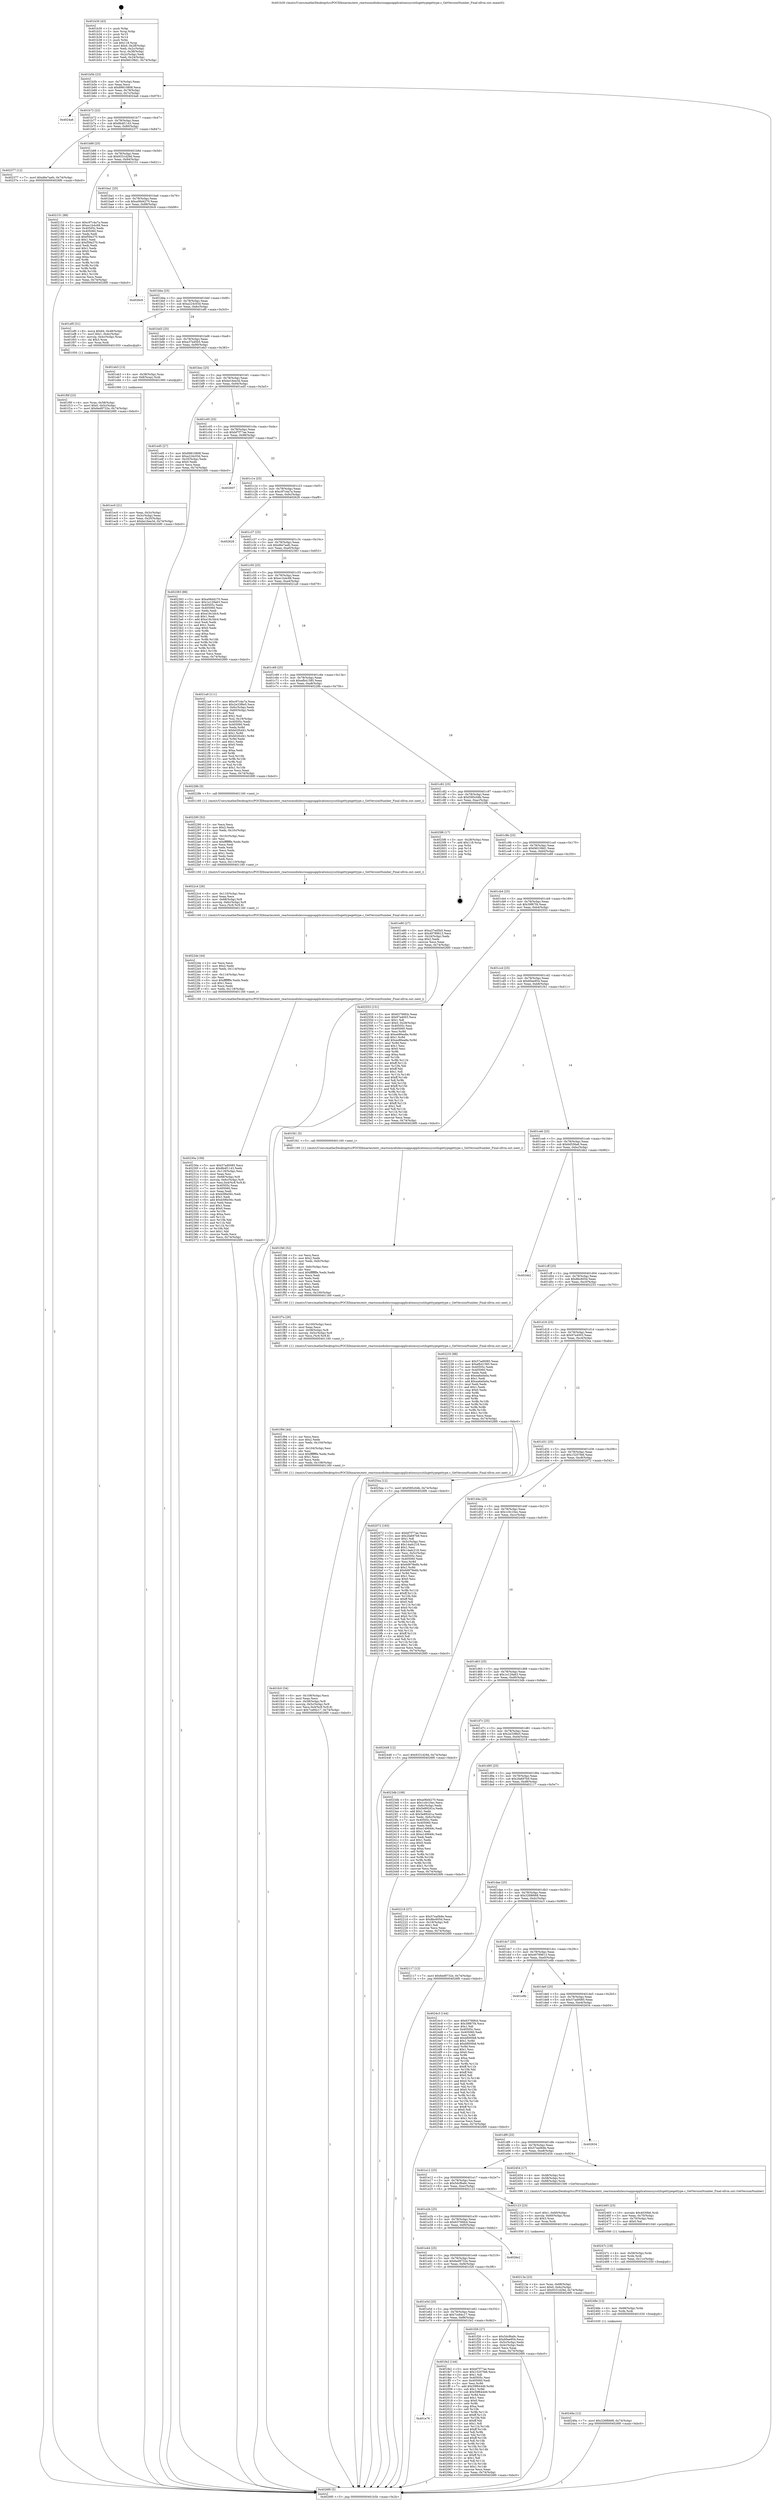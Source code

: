 digraph "0x401b30" {
  label = "0x401b30 (/mnt/c/Users/mathe/Desktop/tcc/POCII/binaries/extr_reactosmodulesrosappsapplicationssysutilsgettypegettype.c_GetVersionNumber_Final-ollvm.out::main(0))"
  labelloc = "t"
  node[shape=record]

  Entry [label="",width=0.3,height=0.3,shape=circle,fillcolor=black,style=filled]
  "0x401b5b" [label="{
     0x401b5b [23]\l
     | [instrs]\l
     &nbsp;&nbsp;0x401b5b \<+3\>: mov -0x74(%rbp),%eax\l
     &nbsp;&nbsp;0x401b5e \<+2\>: mov %eax,%ecx\l
     &nbsp;&nbsp;0x401b60 \<+6\>: sub $0x89810808,%ecx\l
     &nbsp;&nbsp;0x401b66 \<+3\>: mov %eax,-0x78(%rbp)\l
     &nbsp;&nbsp;0x401b69 \<+3\>: mov %ecx,-0x7c(%rbp)\l
     &nbsp;&nbsp;0x401b6c \<+6\>: je 00000000004024a6 \<main+0x976\>\l
  }"]
  "0x4024a6" [label="{
     0x4024a6\l
  }", style=dashed]
  "0x401b72" [label="{
     0x401b72 [22]\l
     | [instrs]\l
     &nbsp;&nbsp;0x401b72 \<+5\>: jmp 0000000000401b77 \<main+0x47\>\l
     &nbsp;&nbsp;0x401b77 \<+3\>: mov -0x78(%rbp),%eax\l
     &nbsp;&nbsp;0x401b7a \<+5\>: sub $0x8b4f1143,%eax\l
     &nbsp;&nbsp;0x401b7f \<+3\>: mov %eax,-0x80(%rbp)\l
     &nbsp;&nbsp;0x401b82 \<+6\>: je 0000000000402377 \<main+0x847\>\l
  }"]
  Exit [label="",width=0.3,height=0.3,shape=circle,fillcolor=black,style=filled,peripheries=2]
  "0x402377" [label="{
     0x402377 [12]\l
     | [instrs]\l
     &nbsp;&nbsp;0x402377 \<+7\>: movl $0xd6e7aefc,-0x74(%rbp)\l
     &nbsp;&nbsp;0x40237e \<+5\>: jmp 00000000004026f0 \<main+0xbc0\>\l
  }"]
  "0x401b88" [label="{
     0x401b88 [25]\l
     | [instrs]\l
     &nbsp;&nbsp;0x401b88 \<+5\>: jmp 0000000000401b8d \<main+0x5d\>\l
     &nbsp;&nbsp;0x401b8d \<+3\>: mov -0x78(%rbp),%eax\l
     &nbsp;&nbsp;0x401b90 \<+5\>: sub $0x9331d29d,%eax\l
     &nbsp;&nbsp;0x401b95 \<+6\>: mov %eax,-0x84(%rbp)\l
     &nbsp;&nbsp;0x401b9b \<+6\>: je 0000000000402151 \<main+0x621\>\l
  }"]
  "0x40249a" [label="{
     0x40249a [12]\l
     | [instrs]\l
     &nbsp;&nbsp;0x40249a \<+7\>: movl $0x326f6668,-0x74(%rbp)\l
     &nbsp;&nbsp;0x4024a1 \<+5\>: jmp 00000000004026f0 \<main+0xbc0\>\l
  }"]
  "0x402151" [label="{
     0x402151 [88]\l
     | [instrs]\l
     &nbsp;&nbsp;0x402151 \<+5\>: mov $0xc97c4a7a,%eax\l
     &nbsp;&nbsp;0x402156 \<+5\>: mov $0xec1b4c68,%ecx\l
     &nbsp;&nbsp;0x40215b \<+7\>: mov 0x40505c,%edx\l
     &nbsp;&nbsp;0x402162 \<+7\>: mov 0x405060,%esi\l
     &nbsp;&nbsp;0x402169 \<+2\>: mov %edx,%edi\l
     &nbsp;&nbsp;0x40216b \<+6\>: sub $0xf59a370,%edi\l
     &nbsp;&nbsp;0x402171 \<+3\>: sub $0x1,%edi\l
     &nbsp;&nbsp;0x402174 \<+6\>: add $0xf59a370,%edi\l
     &nbsp;&nbsp;0x40217a \<+3\>: imul %edi,%edx\l
     &nbsp;&nbsp;0x40217d \<+3\>: and $0x1,%edx\l
     &nbsp;&nbsp;0x402180 \<+3\>: cmp $0x0,%edx\l
     &nbsp;&nbsp;0x402183 \<+4\>: sete %r8b\l
     &nbsp;&nbsp;0x402187 \<+3\>: cmp $0xa,%esi\l
     &nbsp;&nbsp;0x40218a \<+4\>: setl %r9b\l
     &nbsp;&nbsp;0x40218e \<+3\>: mov %r8b,%r10b\l
     &nbsp;&nbsp;0x402191 \<+3\>: and %r9b,%r10b\l
     &nbsp;&nbsp;0x402194 \<+3\>: xor %r9b,%r8b\l
     &nbsp;&nbsp;0x402197 \<+3\>: or %r8b,%r10b\l
     &nbsp;&nbsp;0x40219a \<+4\>: test $0x1,%r10b\l
     &nbsp;&nbsp;0x40219e \<+3\>: cmovne %ecx,%eax\l
     &nbsp;&nbsp;0x4021a1 \<+3\>: mov %eax,-0x74(%rbp)\l
     &nbsp;&nbsp;0x4021a4 \<+5\>: jmp 00000000004026f0 \<main+0xbc0\>\l
  }"]
  "0x401ba1" [label="{
     0x401ba1 [25]\l
     | [instrs]\l
     &nbsp;&nbsp;0x401ba1 \<+5\>: jmp 0000000000401ba6 \<main+0x76\>\l
     &nbsp;&nbsp;0x401ba6 \<+3\>: mov -0x78(%rbp),%eax\l
     &nbsp;&nbsp;0x401ba9 \<+5\>: sub $0xa06d4270,%eax\l
     &nbsp;&nbsp;0x401bae \<+6\>: mov %eax,-0x88(%rbp)\l
     &nbsp;&nbsp;0x401bb4 \<+6\>: je 00000000004026c9 \<main+0xb99\>\l
  }"]
  "0x40248e" [label="{
     0x40248e [12]\l
     | [instrs]\l
     &nbsp;&nbsp;0x40248e \<+4\>: mov -0x68(%rbp),%rdx\l
     &nbsp;&nbsp;0x402492 \<+3\>: mov %rdx,%rdi\l
     &nbsp;&nbsp;0x402495 \<+5\>: call 0000000000401030 \<free@plt\>\l
     | [calls]\l
     &nbsp;&nbsp;0x401030 \{1\} (unknown)\l
  }"]
  "0x4026c9" [label="{
     0x4026c9\l
  }", style=dashed]
  "0x401bba" [label="{
     0x401bba [25]\l
     | [instrs]\l
     &nbsp;&nbsp;0x401bba \<+5\>: jmp 0000000000401bbf \<main+0x8f\>\l
     &nbsp;&nbsp;0x401bbf \<+3\>: mov -0x78(%rbp),%eax\l
     &nbsp;&nbsp;0x401bc2 \<+5\>: sub $0xa224c03d,%eax\l
     &nbsp;&nbsp;0x401bc7 \<+6\>: mov %eax,-0x8c(%rbp)\l
     &nbsp;&nbsp;0x401bcd \<+6\>: je 0000000000401ef0 \<main+0x3c0\>\l
  }"]
  "0x40247c" [label="{
     0x40247c [18]\l
     | [instrs]\l
     &nbsp;&nbsp;0x40247c \<+4\>: mov -0x58(%rbp),%rdx\l
     &nbsp;&nbsp;0x402480 \<+3\>: mov %rdx,%rdi\l
     &nbsp;&nbsp;0x402483 \<+6\>: mov %eax,-0x11c(%rbp)\l
     &nbsp;&nbsp;0x402489 \<+5\>: call 0000000000401030 \<free@plt\>\l
     | [calls]\l
     &nbsp;&nbsp;0x401030 \{1\} (unknown)\l
  }"]
  "0x401ef0" [label="{
     0x401ef0 [31]\l
     | [instrs]\l
     &nbsp;&nbsp;0x401ef0 \<+8\>: movq $0x64,-0x48(%rbp)\l
     &nbsp;&nbsp;0x401ef8 \<+7\>: movl $0x1,-0x4c(%rbp)\l
     &nbsp;&nbsp;0x401eff \<+4\>: movslq -0x4c(%rbp),%rax\l
     &nbsp;&nbsp;0x401f03 \<+4\>: shl $0x3,%rax\l
     &nbsp;&nbsp;0x401f07 \<+3\>: mov %rax,%rdi\l
     &nbsp;&nbsp;0x401f0a \<+5\>: call 0000000000401050 \<malloc@plt\>\l
     | [calls]\l
     &nbsp;&nbsp;0x401050 \{1\} (unknown)\l
  }"]
  "0x401bd3" [label="{
     0x401bd3 [25]\l
     | [instrs]\l
     &nbsp;&nbsp;0x401bd3 \<+5\>: jmp 0000000000401bd8 \<main+0xa8\>\l
     &nbsp;&nbsp;0x401bd8 \<+3\>: mov -0x78(%rbp),%eax\l
     &nbsp;&nbsp;0x401bdb \<+5\>: sub $0xa37ed5b5,%eax\l
     &nbsp;&nbsp;0x401be0 \<+6\>: mov %eax,-0x90(%rbp)\l
     &nbsp;&nbsp;0x401be6 \<+6\>: je 0000000000401eb3 \<main+0x383\>\l
  }"]
  "0x402465" [label="{
     0x402465 [23]\l
     | [instrs]\l
     &nbsp;&nbsp;0x402465 \<+10\>: movabs $0x4030b6,%rdi\l
     &nbsp;&nbsp;0x40246f \<+3\>: mov %eax,-0x70(%rbp)\l
     &nbsp;&nbsp;0x402472 \<+3\>: mov -0x70(%rbp),%esi\l
     &nbsp;&nbsp;0x402475 \<+2\>: mov $0x0,%al\l
     &nbsp;&nbsp;0x402477 \<+5\>: call 0000000000401040 \<printf@plt\>\l
     | [calls]\l
     &nbsp;&nbsp;0x401040 \{1\} (unknown)\l
  }"]
  "0x401eb3" [label="{
     0x401eb3 [13]\l
     | [instrs]\l
     &nbsp;&nbsp;0x401eb3 \<+4\>: mov -0x38(%rbp),%rax\l
     &nbsp;&nbsp;0x401eb7 \<+4\>: mov 0x8(%rax),%rdi\l
     &nbsp;&nbsp;0x401ebb \<+5\>: call 0000000000401060 \<atoi@plt\>\l
     | [calls]\l
     &nbsp;&nbsp;0x401060 \{1\} (unknown)\l
  }"]
  "0x401bec" [label="{
     0x401bec [25]\l
     | [instrs]\l
     &nbsp;&nbsp;0x401bec \<+5\>: jmp 0000000000401bf1 \<main+0xc1\>\l
     &nbsp;&nbsp;0x401bf1 \<+3\>: mov -0x78(%rbp),%eax\l
     &nbsp;&nbsp;0x401bf4 \<+5\>: sub $0xbe16ee3d,%eax\l
     &nbsp;&nbsp;0x401bf9 \<+6\>: mov %eax,-0x94(%rbp)\l
     &nbsp;&nbsp;0x401bff \<+6\>: je 0000000000401ed5 \<main+0x3a5\>\l
  }"]
  "0x40230a" [label="{
     0x40230a [109]\l
     | [instrs]\l
     &nbsp;&nbsp;0x40230a \<+5\>: mov $0x57ad0085,%ecx\l
     &nbsp;&nbsp;0x40230f \<+5\>: mov $0x8b4f1143,%edx\l
     &nbsp;&nbsp;0x402314 \<+6\>: mov -0x118(%rbp),%esi\l
     &nbsp;&nbsp;0x40231a \<+3\>: imul %eax,%esi\l
     &nbsp;&nbsp;0x40231d \<+4\>: mov -0x68(%rbp),%r8\l
     &nbsp;&nbsp;0x402321 \<+4\>: movslq -0x6c(%rbp),%r9\l
     &nbsp;&nbsp;0x402325 \<+5\>: mov %esi,0x4(%r8,%r9,8)\l
     &nbsp;&nbsp;0x40232a \<+7\>: mov 0x40505c,%eax\l
     &nbsp;&nbsp;0x402331 \<+7\>: mov 0x405060,%esi\l
     &nbsp;&nbsp;0x402338 \<+2\>: mov %eax,%edi\l
     &nbsp;&nbsp;0x40233a \<+6\>: sub $0xb5f6e56c,%edi\l
     &nbsp;&nbsp;0x402340 \<+3\>: sub $0x1,%edi\l
     &nbsp;&nbsp;0x402343 \<+6\>: add $0xb5f6e56c,%edi\l
     &nbsp;&nbsp;0x402349 \<+3\>: imul %edi,%eax\l
     &nbsp;&nbsp;0x40234c \<+3\>: and $0x1,%eax\l
     &nbsp;&nbsp;0x40234f \<+3\>: cmp $0x0,%eax\l
     &nbsp;&nbsp;0x402352 \<+4\>: sete %r10b\l
     &nbsp;&nbsp;0x402356 \<+3\>: cmp $0xa,%esi\l
     &nbsp;&nbsp;0x402359 \<+4\>: setl %r11b\l
     &nbsp;&nbsp;0x40235d \<+3\>: mov %r10b,%bl\l
     &nbsp;&nbsp;0x402360 \<+3\>: and %r11b,%bl\l
     &nbsp;&nbsp;0x402363 \<+3\>: xor %r11b,%r10b\l
     &nbsp;&nbsp;0x402366 \<+3\>: or %r10b,%bl\l
     &nbsp;&nbsp;0x402369 \<+3\>: test $0x1,%bl\l
     &nbsp;&nbsp;0x40236c \<+3\>: cmovne %edx,%ecx\l
     &nbsp;&nbsp;0x40236f \<+3\>: mov %ecx,-0x74(%rbp)\l
     &nbsp;&nbsp;0x402372 \<+5\>: jmp 00000000004026f0 \<main+0xbc0\>\l
  }"]
  "0x401ed5" [label="{
     0x401ed5 [27]\l
     | [instrs]\l
     &nbsp;&nbsp;0x401ed5 \<+5\>: mov $0x89810808,%eax\l
     &nbsp;&nbsp;0x401eda \<+5\>: mov $0xa224c03d,%ecx\l
     &nbsp;&nbsp;0x401edf \<+3\>: mov -0x20(%rbp),%edx\l
     &nbsp;&nbsp;0x401ee2 \<+3\>: cmp $0x0,%edx\l
     &nbsp;&nbsp;0x401ee5 \<+3\>: cmove %ecx,%eax\l
     &nbsp;&nbsp;0x401ee8 \<+3\>: mov %eax,-0x74(%rbp)\l
     &nbsp;&nbsp;0x401eeb \<+5\>: jmp 00000000004026f0 \<main+0xbc0\>\l
  }"]
  "0x401c05" [label="{
     0x401c05 [25]\l
     | [instrs]\l
     &nbsp;&nbsp;0x401c05 \<+5\>: jmp 0000000000401c0a \<main+0xda\>\l
     &nbsp;&nbsp;0x401c0a \<+3\>: mov -0x78(%rbp),%eax\l
     &nbsp;&nbsp;0x401c0d \<+5\>: sub $0xbf7f77ae,%eax\l
     &nbsp;&nbsp;0x401c12 \<+6\>: mov %eax,-0x98(%rbp)\l
     &nbsp;&nbsp;0x401c18 \<+6\>: je 0000000000402607 \<main+0xad7\>\l
  }"]
  "0x4022de" [label="{
     0x4022de [44]\l
     | [instrs]\l
     &nbsp;&nbsp;0x4022de \<+2\>: xor %ecx,%ecx\l
     &nbsp;&nbsp;0x4022e0 \<+5\>: mov $0x2,%edx\l
     &nbsp;&nbsp;0x4022e5 \<+6\>: mov %edx,-0x114(%rbp)\l
     &nbsp;&nbsp;0x4022eb \<+1\>: cltd\l
     &nbsp;&nbsp;0x4022ec \<+6\>: mov -0x114(%rbp),%esi\l
     &nbsp;&nbsp;0x4022f2 \<+2\>: idiv %esi\l
     &nbsp;&nbsp;0x4022f4 \<+6\>: imul $0xfffffffe,%edx,%edx\l
     &nbsp;&nbsp;0x4022fa \<+3\>: sub $0x1,%ecx\l
     &nbsp;&nbsp;0x4022fd \<+2\>: sub %ecx,%edx\l
     &nbsp;&nbsp;0x4022ff \<+6\>: mov %edx,-0x118(%rbp)\l
     &nbsp;&nbsp;0x402305 \<+5\>: call 0000000000401160 \<next_i\>\l
     | [calls]\l
     &nbsp;&nbsp;0x401160 \{1\} (/mnt/c/Users/mathe/Desktop/tcc/POCII/binaries/extr_reactosmodulesrosappsapplicationssysutilsgettypegettype.c_GetVersionNumber_Final-ollvm.out::next_i)\l
  }"]
  "0x402607" [label="{
     0x402607\l
  }", style=dashed]
  "0x401c1e" [label="{
     0x401c1e [25]\l
     | [instrs]\l
     &nbsp;&nbsp;0x401c1e \<+5\>: jmp 0000000000401c23 \<main+0xf3\>\l
     &nbsp;&nbsp;0x401c23 \<+3\>: mov -0x78(%rbp),%eax\l
     &nbsp;&nbsp;0x401c26 \<+5\>: sub $0xc97c4a7a,%eax\l
     &nbsp;&nbsp;0x401c2b \<+6\>: mov %eax,-0x9c(%rbp)\l
     &nbsp;&nbsp;0x401c31 \<+6\>: je 0000000000402628 \<main+0xaf8\>\l
  }"]
  "0x4022c4" [label="{
     0x4022c4 [26]\l
     | [instrs]\l
     &nbsp;&nbsp;0x4022c4 \<+6\>: mov -0x110(%rbp),%ecx\l
     &nbsp;&nbsp;0x4022ca \<+3\>: imul %eax,%ecx\l
     &nbsp;&nbsp;0x4022cd \<+4\>: mov -0x68(%rbp),%r8\l
     &nbsp;&nbsp;0x4022d1 \<+4\>: movslq -0x6c(%rbp),%r9\l
     &nbsp;&nbsp;0x4022d5 \<+4\>: mov %ecx,(%r8,%r9,8)\l
     &nbsp;&nbsp;0x4022d9 \<+5\>: call 0000000000401160 \<next_i\>\l
     | [calls]\l
     &nbsp;&nbsp;0x401160 \{1\} (/mnt/c/Users/mathe/Desktop/tcc/POCII/binaries/extr_reactosmodulesrosappsapplicationssysutilsgettypegettype.c_GetVersionNumber_Final-ollvm.out::next_i)\l
  }"]
  "0x402628" [label="{
     0x402628\l
  }", style=dashed]
  "0x401c37" [label="{
     0x401c37 [25]\l
     | [instrs]\l
     &nbsp;&nbsp;0x401c37 \<+5\>: jmp 0000000000401c3c \<main+0x10c\>\l
     &nbsp;&nbsp;0x401c3c \<+3\>: mov -0x78(%rbp),%eax\l
     &nbsp;&nbsp;0x401c3f \<+5\>: sub $0xd6e7aefc,%eax\l
     &nbsp;&nbsp;0x401c44 \<+6\>: mov %eax,-0xa0(%rbp)\l
     &nbsp;&nbsp;0x401c4a \<+6\>: je 0000000000402383 \<main+0x853\>\l
  }"]
  "0x402290" [label="{
     0x402290 [52]\l
     | [instrs]\l
     &nbsp;&nbsp;0x402290 \<+2\>: xor %ecx,%ecx\l
     &nbsp;&nbsp;0x402292 \<+5\>: mov $0x2,%edx\l
     &nbsp;&nbsp;0x402297 \<+6\>: mov %edx,-0x10c(%rbp)\l
     &nbsp;&nbsp;0x40229d \<+1\>: cltd\l
     &nbsp;&nbsp;0x40229e \<+6\>: mov -0x10c(%rbp),%esi\l
     &nbsp;&nbsp;0x4022a4 \<+2\>: idiv %esi\l
     &nbsp;&nbsp;0x4022a6 \<+6\>: imul $0xfffffffe,%edx,%edx\l
     &nbsp;&nbsp;0x4022ac \<+2\>: mov %ecx,%edi\l
     &nbsp;&nbsp;0x4022ae \<+2\>: sub %edx,%edi\l
     &nbsp;&nbsp;0x4022b0 \<+2\>: mov %ecx,%edx\l
     &nbsp;&nbsp;0x4022b2 \<+3\>: sub $0x1,%edx\l
     &nbsp;&nbsp;0x4022b5 \<+2\>: add %edx,%edi\l
     &nbsp;&nbsp;0x4022b7 \<+2\>: sub %edi,%ecx\l
     &nbsp;&nbsp;0x4022b9 \<+6\>: mov %ecx,-0x110(%rbp)\l
     &nbsp;&nbsp;0x4022bf \<+5\>: call 0000000000401160 \<next_i\>\l
     | [calls]\l
     &nbsp;&nbsp;0x401160 \{1\} (/mnt/c/Users/mathe/Desktop/tcc/POCII/binaries/extr_reactosmodulesrosappsapplicationssysutilsgettypegettype.c_GetVersionNumber_Final-ollvm.out::next_i)\l
  }"]
  "0x402383" [label="{
     0x402383 [88]\l
     | [instrs]\l
     &nbsp;&nbsp;0x402383 \<+5\>: mov $0xa06d4270,%eax\l
     &nbsp;&nbsp;0x402388 \<+5\>: mov $0x1e129a63,%ecx\l
     &nbsp;&nbsp;0x40238d \<+7\>: mov 0x40505c,%edx\l
     &nbsp;&nbsp;0x402394 \<+7\>: mov 0x405060,%esi\l
     &nbsp;&nbsp;0x40239b \<+2\>: mov %edx,%edi\l
     &nbsp;&nbsp;0x40239d \<+6\>: sub $0xe18c3dc4,%edi\l
     &nbsp;&nbsp;0x4023a3 \<+3\>: sub $0x1,%edi\l
     &nbsp;&nbsp;0x4023a6 \<+6\>: add $0xe18c3dc4,%edi\l
     &nbsp;&nbsp;0x4023ac \<+3\>: imul %edi,%edx\l
     &nbsp;&nbsp;0x4023af \<+3\>: and $0x1,%edx\l
     &nbsp;&nbsp;0x4023b2 \<+3\>: cmp $0x0,%edx\l
     &nbsp;&nbsp;0x4023b5 \<+4\>: sete %r8b\l
     &nbsp;&nbsp;0x4023b9 \<+3\>: cmp $0xa,%esi\l
     &nbsp;&nbsp;0x4023bc \<+4\>: setl %r9b\l
     &nbsp;&nbsp;0x4023c0 \<+3\>: mov %r8b,%r10b\l
     &nbsp;&nbsp;0x4023c3 \<+3\>: and %r9b,%r10b\l
     &nbsp;&nbsp;0x4023c6 \<+3\>: xor %r9b,%r8b\l
     &nbsp;&nbsp;0x4023c9 \<+3\>: or %r8b,%r10b\l
     &nbsp;&nbsp;0x4023cc \<+4\>: test $0x1,%r10b\l
     &nbsp;&nbsp;0x4023d0 \<+3\>: cmovne %ecx,%eax\l
     &nbsp;&nbsp;0x4023d3 \<+3\>: mov %eax,-0x74(%rbp)\l
     &nbsp;&nbsp;0x4023d6 \<+5\>: jmp 00000000004026f0 \<main+0xbc0\>\l
  }"]
  "0x401c50" [label="{
     0x401c50 [25]\l
     | [instrs]\l
     &nbsp;&nbsp;0x401c50 \<+5\>: jmp 0000000000401c55 \<main+0x125\>\l
     &nbsp;&nbsp;0x401c55 \<+3\>: mov -0x78(%rbp),%eax\l
     &nbsp;&nbsp;0x401c58 \<+5\>: sub $0xec1b4c68,%eax\l
     &nbsp;&nbsp;0x401c5d \<+6\>: mov %eax,-0xa4(%rbp)\l
     &nbsp;&nbsp;0x401c63 \<+6\>: je 00000000004021a9 \<main+0x679\>\l
  }"]
  "0x40213a" [label="{
     0x40213a [23]\l
     | [instrs]\l
     &nbsp;&nbsp;0x40213a \<+4\>: mov %rax,-0x68(%rbp)\l
     &nbsp;&nbsp;0x40213e \<+7\>: movl $0x0,-0x6c(%rbp)\l
     &nbsp;&nbsp;0x402145 \<+7\>: movl $0x9331d29d,-0x74(%rbp)\l
     &nbsp;&nbsp;0x40214c \<+5\>: jmp 00000000004026f0 \<main+0xbc0\>\l
  }"]
  "0x4021a9" [label="{
     0x4021a9 [111]\l
     | [instrs]\l
     &nbsp;&nbsp;0x4021a9 \<+5\>: mov $0xc97c4a7a,%eax\l
     &nbsp;&nbsp;0x4021ae \<+5\>: mov $0x2e33f6e5,%ecx\l
     &nbsp;&nbsp;0x4021b3 \<+3\>: mov -0x6c(%rbp),%edx\l
     &nbsp;&nbsp;0x4021b6 \<+3\>: cmp -0x60(%rbp),%edx\l
     &nbsp;&nbsp;0x4021b9 \<+4\>: setl %sil\l
     &nbsp;&nbsp;0x4021bd \<+4\>: and $0x1,%sil\l
     &nbsp;&nbsp;0x4021c1 \<+4\>: mov %sil,-0x19(%rbp)\l
     &nbsp;&nbsp;0x4021c5 \<+7\>: mov 0x40505c,%edx\l
     &nbsp;&nbsp;0x4021cc \<+7\>: mov 0x405060,%edi\l
     &nbsp;&nbsp;0x4021d3 \<+3\>: mov %edx,%r8d\l
     &nbsp;&nbsp;0x4021d6 \<+7\>: sub $0xb02fcd41,%r8d\l
     &nbsp;&nbsp;0x4021dd \<+4\>: sub $0x1,%r8d\l
     &nbsp;&nbsp;0x4021e1 \<+7\>: add $0xb02fcd41,%r8d\l
     &nbsp;&nbsp;0x4021e8 \<+4\>: imul %r8d,%edx\l
     &nbsp;&nbsp;0x4021ec \<+3\>: and $0x1,%edx\l
     &nbsp;&nbsp;0x4021ef \<+3\>: cmp $0x0,%edx\l
     &nbsp;&nbsp;0x4021f2 \<+4\>: sete %sil\l
     &nbsp;&nbsp;0x4021f6 \<+3\>: cmp $0xa,%edi\l
     &nbsp;&nbsp;0x4021f9 \<+4\>: setl %r9b\l
     &nbsp;&nbsp;0x4021fd \<+3\>: mov %sil,%r10b\l
     &nbsp;&nbsp;0x402200 \<+3\>: and %r9b,%r10b\l
     &nbsp;&nbsp;0x402203 \<+3\>: xor %r9b,%sil\l
     &nbsp;&nbsp;0x402206 \<+3\>: or %sil,%r10b\l
     &nbsp;&nbsp;0x402209 \<+4\>: test $0x1,%r10b\l
     &nbsp;&nbsp;0x40220d \<+3\>: cmovne %ecx,%eax\l
     &nbsp;&nbsp;0x402210 \<+3\>: mov %eax,-0x74(%rbp)\l
     &nbsp;&nbsp;0x402213 \<+5\>: jmp 00000000004026f0 \<main+0xbc0\>\l
  }"]
  "0x401c69" [label="{
     0x401c69 [25]\l
     | [instrs]\l
     &nbsp;&nbsp;0x401c69 \<+5\>: jmp 0000000000401c6e \<main+0x13e\>\l
     &nbsp;&nbsp;0x401c6e \<+3\>: mov -0x78(%rbp),%eax\l
     &nbsp;&nbsp;0x401c71 \<+5\>: sub $0xefb41585,%eax\l
     &nbsp;&nbsp;0x401c76 \<+6\>: mov %eax,-0xa8(%rbp)\l
     &nbsp;&nbsp;0x401c7c \<+6\>: je 000000000040228b \<main+0x75b\>\l
  }"]
  "0x401e76" [label="{
     0x401e76\l
  }", style=dashed]
  "0x40228b" [label="{
     0x40228b [5]\l
     | [instrs]\l
     &nbsp;&nbsp;0x40228b \<+5\>: call 0000000000401160 \<next_i\>\l
     | [calls]\l
     &nbsp;&nbsp;0x401160 \{1\} (/mnt/c/Users/mathe/Desktop/tcc/POCII/binaries/extr_reactosmodulesrosappsapplicationssysutilsgettypegettype.c_GetVersionNumber_Final-ollvm.out::next_i)\l
  }"]
  "0x401c82" [label="{
     0x401c82 [25]\l
     | [instrs]\l
     &nbsp;&nbsp;0x401c82 \<+5\>: jmp 0000000000401c87 \<main+0x157\>\l
     &nbsp;&nbsp;0x401c87 \<+3\>: mov -0x78(%rbp),%eax\l
     &nbsp;&nbsp;0x401c8a \<+5\>: sub $0xf385c0db,%eax\l
     &nbsp;&nbsp;0x401c8f \<+6\>: mov %eax,-0xac(%rbp)\l
     &nbsp;&nbsp;0x401c95 \<+6\>: je 00000000004025f6 \<main+0xac6\>\l
  }"]
  "0x401fe2" [label="{
     0x401fe2 [144]\l
     | [instrs]\l
     &nbsp;&nbsp;0x401fe2 \<+5\>: mov $0xbf7f77ae,%eax\l
     &nbsp;&nbsp;0x401fe7 \<+5\>: mov $0x15207fe6,%ecx\l
     &nbsp;&nbsp;0x401fec \<+2\>: mov $0x1,%dl\l
     &nbsp;&nbsp;0x401fee \<+7\>: mov 0x40505c,%esi\l
     &nbsp;&nbsp;0x401ff5 \<+7\>: mov 0x405060,%edi\l
     &nbsp;&nbsp;0x401ffc \<+3\>: mov %esi,%r8d\l
     &nbsp;&nbsp;0x401fff \<+7\>: add $0x59f64449,%r8d\l
     &nbsp;&nbsp;0x402006 \<+4\>: sub $0x1,%r8d\l
     &nbsp;&nbsp;0x40200a \<+7\>: sub $0x59f64449,%r8d\l
     &nbsp;&nbsp;0x402011 \<+4\>: imul %r8d,%esi\l
     &nbsp;&nbsp;0x402015 \<+3\>: and $0x1,%esi\l
     &nbsp;&nbsp;0x402018 \<+3\>: cmp $0x0,%esi\l
     &nbsp;&nbsp;0x40201b \<+4\>: sete %r9b\l
     &nbsp;&nbsp;0x40201f \<+3\>: cmp $0xa,%edi\l
     &nbsp;&nbsp;0x402022 \<+4\>: setl %r10b\l
     &nbsp;&nbsp;0x402026 \<+3\>: mov %r9b,%r11b\l
     &nbsp;&nbsp;0x402029 \<+4\>: xor $0xff,%r11b\l
     &nbsp;&nbsp;0x40202d \<+3\>: mov %r10b,%bl\l
     &nbsp;&nbsp;0x402030 \<+3\>: xor $0xff,%bl\l
     &nbsp;&nbsp;0x402033 \<+3\>: xor $0x1,%dl\l
     &nbsp;&nbsp;0x402036 \<+3\>: mov %r11b,%r14b\l
     &nbsp;&nbsp;0x402039 \<+4\>: and $0xff,%r14b\l
     &nbsp;&nbsp;0x40203d \<+3\>: and %dl,%r9b\l
     &nbsp;&nbsp;0x402040 \<+3\>: mov %bl,%r15b\l
     &nbsp;&nbsp;0x402043 \<+4\>: and $0xff,%r15b\l
     &nbsp;&nbsp;0x402047 \<+3\>: and %dl,%r10b\l
     &nbsp;&nbsp;0x40204a \<+3\>: or %r9b,%r14b\l
     &nbsp;&nbsp;0x40204d \<+3\>: or %r10b,%r15b\l
     &nbsp;&nbsp;0x402050 \<+3\>: xor %r15b,%r14b\l
     &nbsp;&nbsp;0x402053 \<+3\>: or %bl,%r11b\l
     &nbsp;&nbsp;0x402056 \<+4\>: xor $0xff,%r11b\l
     &nbsp;&nbsp;0x40205a \<+3\>: or $0x1,%dl\l
     &nbsp;&nbsp;0x40205d \<+3\>: and %dl,%r11b\l
     &nbsp;&nbsp;0x402060 \<+3\>: or %r11b,%r14b\l
     &nbsp;&nbsp;0x402063 \<+4\>: test $0x1,%r14b\l
     &nbsp;&nbsp;0x402067 \<+3\>: cmovne %ecx,%eax\l
     &nbsp;&nbsp;0x40206a \<+3\>: mov %eax,-0x74(%rbp)\l
     &nbsp;&nbsp;0x40206d \<+5\>: jmp 00000000004026f0 \<main+0xbc0\>\l
  }"]
  "0x4025f6" [label="{
     0x4025f6 [17]\l
     | [instrs]\l
     &nbsp;&nbsp;0x4025f6 \<+3\>: mov -0x28(%rbp),%eax\l
     &nbsp;&nbsp;0x4025f9 \<+7\>: add $0x118,%rsp\l
     &nbsp;&nbsp;0x402600 \<+1\>: pop %rbx\l
     &nbsp;&nbsp;0x402601 \<+2\>: pop %r14\l
     &nbsp;&nbsp;0x402603 \<+2\>: pop %r15\l
     &nbsp;&nbsp;0x402605 \<+1\>: pop %rbp\l
     &nbsp;&nbsp;0x402606 \<+1\>: ret\l
  }"]
  "0x401c9b" [label="{
     0x401c9b [25]\l
     | [instrs]\l
     &nbsp;&nbsp;0x401c9b \<+5\>: jmp 0000000000401ca0 \<main+0x170\>\l
     &nbsp;&nbsp;0x401ca0 \<+3\>: mov -0x78(%rbp),%eax\l
     &nbsp;&nbsp;0x401ca3 \<+5\>: sub $0xf46108d1,%eax\l
     &nbsp;&nbsp;0x401ca8 \<+6\>: mov %eax,-0xb0(%rbp)\l
     &nbsp;&nbsp;0x401cae \<+6\>: je 0000000000401e80 \<main+0x350\>\l
  }"]
  "0x401fc0" [label="{
     0x401fc0 [34]\l
     | [instrs]\l
     &nbsp;&nbsp;0x401fc0 \<+6\>: mov -0x108(%rbp),%ecx\l
     &nbsp;&nbsp;0x401fc6 \<+3\>: imul %eax,%ecx\l
     &nbsp;&nbsp;0x401fc9 \<+4\>: mov -0x58(%rbp),%r8\l
     &nbsp;&nbsp;0x401fcd \<+4\>: movslq -0x5c(%rbp),%r9\l
     &nbsp;&nbsp;0x401fd1 \<+5\>: mov %ecx,0x4(%r8,%r9,8)\l
     &nbsp;&nbsp;0x401fd6 \<+7\>: movl $0x7ce84c17,-0x74(%rbp)\l
     &nbsp;&nbsp;0x401fdd \<+5\>: jmp 00000000004026f0 \<main+0xbc0\>\l
  }"]
  "0x401e80" [label="{
     0x401e80 [27]\l
     | [instrs]\l
     &nbsp;&nbsp;0x401e80 \<+5\>: mov $0xa37ed5b5,%eax\l
     &nbsp;&nbsp;0x401e85 \<+5\>: mov $0x49789613,%ecx\l
     &nbsp;&nbsp;0x401e8a \<+3\>: mov -0x24(%rbp),%edx\l
     &nbsp;&nbsp;0x401e8d \<+3\>: cmp $0x2,%edx\l
     &nbsp;&nbsp;0x401e90 \<+3\>: cmovne %ecx,%eax\l
     &nbsp;&nbsp;0x401e93 \<+3\>: mov %eax,-0x74(%rbp)\l
     &nbsp;&nbsp;0x401e96 \<+5\>: jmp 00000000004026f0 \<main+0xbc0\>\l
  }"]
  "0x401cb4" [label="{
     0x401cb4 [25]\l
     | [instrs]\l
     &nbsp;&nbsp;0x401cb4 \<+5\>: jmp 0000000000401cb9 \<main+0x189\>\l
     &nbsp;&nbsp;0x401cb9 \<+3\>: mov -0x78(%rbp),%eax\l
     &nbsp;&nbsp;0x401cbc \<+5\>: sub $0x39f67f4,%eax\l
     &nbsp;&nbsp;0x401cc1 \<+6\>: mov %eax,-0xb4(%rbp)\l
     &nbsp;&nbsp;0x401cc7 \<+6\>: je 0000000000402553 \<main+0xa23\>\l
  }"]
  "0x4026f0" [label="{
     0x4026f0 [5]\l
     | [instrs]\l
     &nbsp;&nbsp;0x4026f0 \<+5\>: jmp 0000000000401b5b \<main+0x2b\>\l
  }"]
  "0x401b30" [label="{
     0x401b30 [43]\l
     | [instrs]\l
     &nbsp;&nbsp;0x401b30 \<+1\>: push %rbp\l
     &nbsp;&nbsp;0x401b31 \<+3\>: mov %rsp,%rbp\l
     &nbsp;&nbsp;0x401b34 \<+2\>: push %r15\l
     &nbsp;&nbsp;0x401b36 \<+2\>: push %r14\l
     &nbsp;&nbsp;0x401b38 \<+1\>: push %rbx\l
     &nbsp;&nbsp;0x401b39 \<+7\>: sub $0x118,%rsp\l
     &nbsp;&nbsp;0x401b40 \<+7\>: movl $0x0,-0x28(%rbp)\l
     &nbsp;&nbsp;0x401b47 \<+3\>: mov %edi,-0x2c(%rbp)\l
     &nbsp;&nbsp;0x401b4a \<+4\>: mov %rsi,-0x38(%rbp)\l
     &nbsp;&nbsp;0x401b4e \<+3\>: mov -0x2c(%rbp),%edi\l
     &nbsp;&nbsp;0x401b51 \<+3\>: mov %edi,-0x24(%rbp)\l
     &nbsp;&nbsp;0x401b54 \<+7\>: movl $0xf46108d1,-0x74(%rbp)\l
  }"]
  "0x401ec0" [label="{
     0x401ec0 [21]\l
     | [instrs]\l
     &nbsp;&nbsp;0x401ec0 \<+3\>: mov %eax,-0x3c(%rbp)\l
     &nbsp;&nbsp;0x401ec3 \<+3\>: mov -0x3c(%rbp),%eax\l
     &nbsp;&nbsp;0x401ec6 \<+3\>: mov %eax,-0x20(%rbp)\l
     &nbsp;&nbsp;0x401ec9 \<+7\>: movl $0xbe16ee3d,-0x74(%rbp)\l
     &nbsp;&nbsp;0x401ed0 \<+5\>: jmp 00000000004026f0 \<main+0xbc0\>\l
  }"]
  "0x401f0f" [label="{
     0x401f0f [23]\l
     | [instrs]\l
     &nbsp;&nbsp;0x401f0f \<+4\>: mov %rax,-0x58(%rbp)\l
     &nbsp;&nbsp;0x401f13 \<+7\>: movl $0x0,-0x5c(%rbp)\l
     &nbsp;&nbsp;0x401f1a \<+7\>: movl $0x6ed9732e,-0x74(%rbp)\l
     &nbsp;&nbsp;0x401f21 \<+5\>: jmp 00000000004026f0 \<main+0xbc0\>\l
  }"]
  "0x401f94" [label="{
     0x401f94 [44]\l
     | [instrs]\l
     &nbsp;&nbsp;0x401f94 \<+2\>: xor %ecx,%ecx\l
     &nbsp;&nbsp;0x401f96 \<+5\>: mov $0x2,%edx\l
     &nbsp;&nbsp;0x401f9b \<+6\>: mov %edx,-0x104(%rbp)\l
     &nbsp;&nbsp;0x401fa1 \<+1\>: cltd\l
     &nbsp;&nbsp;0x401fa2 \<+6\>: mov -0x104(%rbp),%esi\l
     &nbsp;&nbsp;0x401fa8 \<+2\>: idiv %esi\l
     &nbsp;&nbsp;0x401faa \<+6\>: imul $0xfffffffe,%edx,%edx\l
     &nbsp;&nbsp;0x401fb0 \<+3\>: sub $0x1,%ecx\l
     &nbsp;&nbsp;0x401fb3 \<+2\>: sub %ecx,%edx\l
     &nbsp;&nbsp;0x401fb5 \<+6\>: mov %edx,-0x108(%rbp)\l
     &nbsp;&nbsp;0x401fbb \<+5\>: call 0000000000401160 \<next_i\>\l
     | [calls]\l
     &nbsp;&nbsp;0x401160 \{1\} (/mnt/c/Users/mathe/Desktop/tcc/POCII/binaries/extr_reactosmodulesrosappsapplicationssysutilsgettypegettype.c_GetVersionNumber_Final-ollvm.out::next_i)\l
  }"]
  "0x402553" [label="{
     0x402553 [151]\l
     | [instrs]\l
     &nbsp;&nbsp;0x402553 \<+5\>: mov $0x63766fcb,%eax\l
     &nbsp;&nbsp;0x402558 \<+5\>: mov $0x97a4003,%ecx\l
     &nbsp;&nbsp;0x40255d \<+2\>: mov $0x1,%dl\l
     &nbsp;&nbsp;0x40255f \<+7\>: movl $0x0,-0x28(%rbp)\l
     &nbsp;&nbsp;0x402566 \<+7\>: mov 0x40505c,%esi\l
     &nbsp;&nbsp;0x40256d \<+7\>: mov 0x405060,%edi\l
     &nbsp;&nbsp;0x402574 \<+3\>: mov %esi,%r8d\l
     &nbsp;&nbsp;0x402577 \<+7\>: sub $0xee86ea8a,%r8d\l
     &nbsp;&nbsp;0x40257e \<+4\>: sub $0x1,%r8d\l
     &nbsp;&nbsp;0x402582 \<+7\>: add $0xee86ea8a,%r8d\l
     &nbsp;&nbsp;0x402589 \<+4\>: imul %r8d,%esi\l
     &nbsp;&nbsp;0x40258d \<+3\>: and $0x1,%esi\l
     &nbsp;&nbsp;0x402590 \<+3\>: cmp $0x0,%esi\l
     &nbsp;&nbsp;0x402593 \<+4\>: sete %r9b\l
     &nbsp;&nbsp;0x402597 \<+3\>: cmp $0xa,%edi\l
     &nbsp;&nbsp;0x40259a \<+4\>: setl %r10b\l
     &nbsp;&nbsp;0x40259e \<+3\>: mov %r9b,%r11b\l
     &nbsp;&nbsp;0x4025a1 \<+4\>: xor $0xff,%r11b\l
     &nbsp;&nbsp;0x4025a5 \<+3\>: mov %r10b,%bl\l
     &nbsp;&nbsp;0x4025a8 \<+3\>: xor $0xff,%bl\l
     &nbsp;&nbsp;0x4025ab \<+3\>: xor $0x1,%dl\l
     &nbsp;&nbsp;0x4025ae \<+3\>: mov %r11b,%r14b\l
     &nbsp;&nbsp;0x4025b1 \<+4\>: and $0xff,%r14b\l
     &nbsp;&nbsp;0x4025b5 \<+3\>: and %dl,%r9b\l
     &nbsp;&nbsp;0x4025b8 \<+3\>: mov %bl,%r15b\l
     &nbsp;&nbsp;0x4025bb \<+4\>: and $0xff,%r15b\l
     &nbsp;&nbsp;0x4025bf \<+3\>: and %dl,%r10b\l
     &nbsp;&nbsp;0x4025c2 \<+3\>: or %r9b,%r14b\l
     &nbsp;&nbsp;0x4025c5 \<+3\>: or %r10b,%r15b\l
     &nbsp;&nbsp;0x4025c8 \<+3\>: xor %r15b,%r14b\l
     &nbsp;&nbsp;0x4025cb \<+3\>: or %bl,%r11b\l
     &nbsp;&nbsp;0x4025ce \<+4\>: xor $0xff,%r11b\l
     &nbsp;&nbsp;0x4025d2 \<+3\>: or $0x1,%dl\l
     &nbsp;&nbsp;0x4025d5 \<+3\>: and %dl,%r11b\l
     &nbsp;&nbsp;0x4025d8 \<+3\>: or %r11b,%r14b\l
     &nbsp;&nbsp;0x4025db \<+4\>: test $0x1,%r14b\l
     &nbsp;&nbsp;0x4025df \<+3\>: cmovne %ecx,%eax\l
     &nbsp;&nbsp;0x4025e2 \<+3\>: mov %eax,-0x74(%rbp)\l
     &nbsp;&nbsp;0x4025e5 \<+5\>: jmp 00000000004026f0 \<main+0xbc0\>\l
  }"]
  "0x401ccd" [label="{
     0x401ccd [25]\l
     | [instrs]\l
     &nbsp;&nbsp;0x401ccd \<+5\>: jmp 0000000000401cd2 \<main+0x1a2\>\l
     &nbsp;&nbsp;0x401cd2 \<+3\>: mov -0x78(%rbp),%eax\l
     &nbsp;&nbsp;0x401cd5 \<+5\>: sub $0x60ee954,%eax\l
     &nbsp;&nbsp;0x401cda \<+6\>: mov %eax,-0xb8(%rbp)\l
     &nbsp;&nbsp;0x401ce0 \<+6\>: je 0000000000401f41 \<main+0x411\>\l
  }"]
  "0x401f7a" [label="{
     0x401f7a [26]\l
     | [instrs]\l
     &nbsp;&nbsp;0x401f7a \<+6\>: mov -0x100(%rbp),%ecx\l
     &nbsp;&nbsp;0x401f80 \<+3\>: imul %eax,%ecx\l
     &nbsp;&nbsp;0x401f83 \<+4\>: mov -0x58(%rbp),%r8\l
     &nbsp;&nbsp;0x401f87 \<+4\>: movslq -0x5c(%rbp),%r9\l
     &nbsp;&nbsp;0x401f8b \<+4\>: mov %ecx,(%r8,%r9,8)\l
     &nbsp;&nbsp;0x401f8f \<+5\>: call 0000000000401160 \<next_i\>\l
     | [calls]\l
     &nbsp;&nbsp;0x401160 \{1\} (/mnt/c/Users/mathe/Desktop/tcc/POCII/binaries/extr_reactosmodulesrosappsapplicationssysutilsgettypegettype.c_GetVersionNumber_Final-ollvm.out::next_i)\l
  }"]
  "0x401f41" [label="{
     0x401f41 [5]\l
     | [instrs]\l
     &nbsp;&nbsp;0x401f41 \<+5\>: call 0000000000401160 \<next_i\>\l
     | [calls]\l
     &nbsp;&nbsp;0x401160 \{1\} (/mnt/c/Users/mathe/Desktop/tcc/POCII/binaries/extr_reactosmodulesrosappsapplicationssysutilsgettypegettype.c_GetVersionNumber_Final-ollvm.out::next_i)\l
  }"]
  "0x401ce6" [label="{
     0x401ce6 [25]\l
     | [instrs]\l
     &nbsp;&nbsp;0x401ce6 \<+5\>: jmp 0000000000401ceb \<main+0x1bb\>\l
     &nbsp;&nbsp;0x401ceb \<+3\>: mov -0x78(%rbp),%eax\l
     &nbsp;&nbsp;0x401cee \<+5\>: sub $0x6d556a6,%eax\l
     &nbsp;&nbsp;0x401cf3 \<+6\>: mov %eax,-0xbc(%rbp)\l
     &nbsp;&nbsp;0x401cf9 \<+6\>: je 00000000004024b2 \<main+0x982\>\l
  }"]
  "0x401f46" [label="{
     0x401f46 [52]\l
     | [instrs]\l
     &nbsp;&nbsp;0x401f46 \<+2\>: xor %ecx,%ecx\l
     &nbsp;&nbsp;0x401f48 \<+5\>: mov $0x2,%edx\l
     &nbsp;&nbsp;0x401f4d \<+6\>: mov %edx,-0xfc(%rbp)\l
     &nbsp;&nbsp;0x401f53 \<+1\>: cltd\l
     &nbsp;&nbsp;0x401f54 \<+6\>: mov -0xfc(%rbp),%esi\l
     &nbsp;&nbsp;0x401f5a \<+2\>: idiv %esi\l
     &nbsp;&nbsp;0x401f5c \<+6\>: imul $0xfffffffe,%edx,%edx\l
     &nbsp;&nbsp;0x401f62 \<+2\>: mov %ecx,%edi\l
     &nbsp;&nbsp;0x401f64 \<+2\>: sub %edx,%edi\l
     &nbsp;&nbsp;0x401f66 \<+2\>: mov %ecx,%edx\l
     &nbsp;&nbsp;0x401f68 \<+3\>: sub $0x1,%edx\l
     &nbsp;&nbsp;0x401f6b \<+2\>: add %edx,%edi\l
     &nbsp;&nbsp;0x401f6d \<+2\>: sub %edi,%ecx\l
     &nbsp;&nbsp;0x401f6f \<+6\>: mov %ecx,-0x100(%rbp)\l
     &nbsp;&nbsp;0x401f75 \<+5\>: call 0000000000401160 \<next_i\>\l
     | [calls]\l
     &nbsp;&nbsp;0x401160 \{1\} (/mnt/c/Users/mathe/Desktop/tcc/POCII/binaries/extr_reactosmodulesrosappsapplicationssysutilsgettypegettype.c_GetVersionNumber_Final-ollvm.out::next_i)\l
  }"]
  "0x4024b2" [label="{
     0x4024b2\l
  }", style=dashed]
  "0x401cff" [label="{
     0x401cff [25]\l
     | [instrs]\l
     &nbsp;&nbsp;0x401cff \<+5\>: jmp 0000000000401d04 \<main+0x1d4\>\l
     &nbsp;&nbsp;0x401d04 \<+3\>: mov -0x78(%rbp),%eax\l
     &nbsp;&nbsp;0x401d07 \<+5\>: sub $0x8bc605d,%eax\l
     &nbsp;&nbsp;0x401d0c \<+6\>: mov %eax,-0xc0(%rbp)\l
     &nbsp;&nbsp;0x401d12 \<+6\>: je 0000000000402233 \<main+0x703\>\l
  }"]
  "0x401e5d" [label="{
     0x401e5d [25]\l
     | [instrs]\l
     &nbsp;&nbsp;0x401e5d \<+5\>: jmp 0000000000401e62 \<main+0x332\>\l
     &nbsp;&nbsp;0x401e62 \<+3\>: mov -0x78(%rbp),%eax\l
     &nbsp;&nbsp;0x401e65 \<+5\>: sub $0x7ce84c17,%eax\l
     &nbsp;&nbsp;0x401e6a \<+6\>: mov %eax,-0xf8(%rbp)\l
     &nbsp;&nbsp;0x401e70 \<+6\>: je 0000000000401fe2 \<main+0x4b2\>\l
  }"]
  "0x402233" [label="{
     0x402233 [88]\l
     | [instrs]\l
     &nbsp;&nbsp;0x402233 \<+5\>: mov $0x57ad0085,%eax\l
     &nbsp;&nbsp;0x402238 \<+5\>: mov $0xefb41585,%ecx\l
     &nbsp;&nbsp;0x40223d \<+7\>: mov 0x40505c,%edx\l
     &nbsp;&nbsp;0x402244 \<+7\>: mov 0x405060,%esi\l
     &nbsp;&nbsp;0x40224b \<+2\>: mov %edx,%edi\l
     &nbsp;&nbsp;0x40224d \<+6\>: sub $0xea6a0a0a,%edi\l
     &nbsp;&nbsp;0x402253 \<+3\>: sub $0x1,%edi\l
     &nbsp;&nbsp;0x402256 \<+6\>: add $0xea6a0a0a,%edi\l
     &nbsp;&nbsp;0x40225c \<+3\>: imul %edi,%edx\l
     &nbsp;&nbsp;0x40225f \<+3\>: and $0x1,%edx\l
     &nbsp;&nbsp;0x402262 \<+3\>: cmp $0x0,%edx\l
     &nbsp;&nbsp;0x402265 \<+4\>: sete %r8b\l
     &nbsp;&nbsp;0x402269 \<+3\>: cmp $0xa,%esi\l
     &nbsp;&nbsp;0x40226c \<+4\>: setl %r9b\l
     &nbsp;&nbsp;0x402270 \<+3\>: mov %r8b,%r10b\l
     &nbsp;&nbsp;0x402273 \<+3\>: and %r9b,%r10b\l
     &nbsp;&nbsp;0x402276 \<+3\>: xor %r9b,%r8b\l
     &nbsp;&nbsp;0x402279 \<+3\>: or %r8b,%r10b\l
     &nbsp;&nbsp;0x40227c \<+4\>: test $0x1,%r10b\l
     &nbsp;&nbsp;0x402280 \<+3\>: cmovne %ecx,%eax\l
     &nbsp;&nbsp;0x402283 \<+3\>: mov %eax,-0x74(%rbp)\l
     &nbsp;&nbsp;0x402286 \<+5\>: jmp 00000000004026f0 \<main+0xbc0\>\l
  }"]
  "0x401d18" [label="{
     0x401d18 [25]\l
     | [instrs]\l
     &nbsp;&nbsp;0x401d18 \<+5\>: jmp 0000000000401d1d \<main+0x1ed\>\l
     &nbsp;&nbsp;0x401d1d \<+3\>: mov -0x78(%rbp),%eax\l
     &nbsp;&nbsp;0x401d20 \<+5\>: sub $0x97a4003,%eax\l
     &nbsp;&nbsp;0x401d25 \<+6\>: mov %eax,-0xc4(%rbp)\l
     &nbsp;&nbsp;0x401d2b \<+6\>: je 00000000004025ea \<main+0xaba\>\l
  }"]
  "0x401f26" [label="{
     0x401f26 [27]\l
     | [instrs]\l
     &nbsp;&nbsp;0x401f26 \<+5\>: mov $0x5dcf6a9c,%eax\l
     &nbsp;&nbsp;0x401f2b \<+5\>: mov $0x60ee954,%ecx\l
     &nbsp;&nbsp;0x401f30 \<+3\>: mov -0x5c(%rbp),%edx\l
     &nbsp;&nbsp;0x401f33 \<+3\>: cmp -0x4c(%rbp),%edx\l
     &nbsp;&nbsp;0x401f36 \<+3\>: cmovl %ecx,%eax\l
     &nbsp;&nbsp;0x401f39 \<+3\>: mov %eax,-0x74(%rbp)\l
     &nbsp;&nbsp;0x401f3c \<+5\>: jmp 00000000004026f0 \<main+0xbc0\>\l
  }"]
  "0x4025ea" [label="{
     0x4025ea [12]\l
     | [instrs]\l
     &nbsp;&nbsp;0x4025ea \<+7\>: movl $0xf385c0db,-0x74(%rbp)\l
     &nbsp;&nbsp;0x4025f1 \<+5\>: jmp 00000000004026f0 \<main+0xbc0\>\l
  }"]
  "0x401d31" [label="{
     0x401d31 [25]\l
     | [instrs]\l
     &nbsp;&nbsp;0x401d31 \<+5\>: jmp 0000000000401d36 \<main+0x206\>\l
     &nbsp;&nbsp;0x401d36 \<+3\>: mov -0x78(%rbp),%eax\l
     &nbsp;&nbsp;0x401d39 \<+5\>: sub $0x15207fe6,%eax\l
     &nbsp;&nbsp;0x401d3e \<+6\>: mov %eax,-0xc8(%rbp)\l
     &nbsp;&nbsp;0x401d44 \<+6\>: je 0000000000402072 \<main+0x542\>\l
  }"]
  "0x401e44" [label="{
     0x401e44 [25]\l
     | [instrs]\l
     &nbsp;&nbsp;0x401e44 \<+5\>: jmp 0000000000401e49 \<main+0x319\>\l
     &nbsp;&nbsp;0x401e49 \<+3\>: mov -0x78(%rbp),%eax\l
     &nbsp;&nbsp;0x401e4c \<+5\>: sub $0x6ed9732e,%eax\l
     &nbsp;&nbsp;0x401e51 \<+6\>: mov %eax,-0xf4(%rbp)\l
     &nbsp;&nbsp;0x401e57 \<+6\>: je 0000000000401f26 \<main+0x3f6\>\l
  }"]
  "0x402072" [label="{
     0x402072 [165]\l
     | [instrs]\l
     &nbsp;&nbsp;0x402072 \<+5\>: mov $0xbf7f77ae,%eax\l
     &nbsp;&nbsp;0x402077 \<+5\>: mov $0x2fa697b9,%ecx\l
     &nbsp;&nbsp;0x40207c \<+2\>: mov $0x1,%dl\l
     &nbsp;&nbsp;0x40207e \<+3\>: mov -0x5c(%rbp),%esi\l
     &nbsp;&nbsp;0x402081 \<+6\>: add $0x14adc218,%esi\l
     &nbsp;&nbsp;0x402087 \<+3\>: add $0x1,%esi\l
     &nbsp;&nbsp;0x40208a \<+6\>: sub $0x14adc218,%esi\l
     &nbsp;&nbsp;0x402090 \<+3\>: mov %esi,-0x5c(%rbp)\l
     &nbsp;&nbsp;0x402093 \<+7\>: mov 0x40505c,%esi\l
     &nbsp;&nbsp;0x40209a \<+7\>: mov 0x405060,%edi\l
     &nbsp;&nbsp;0x4020a1 \<+3\>: mov %esi,%r8d\l
     &nbsp;&nbsp;0x4020a4 \<+7\>: sub $0x6d978e6b,%r8d\l
     &nbsp;&nbsp;0x4020ab \<+4\>: sub $0x1,%r8d\l
     &nbsp;&nbsp;0x4020af \<+7\>: add $0x6d978e6b,%r8d\l
     &nbsp;&nbsp;0x4020b6 \<+4\>: imul %r8d,%esi\l
     &nbsp;&nbsp;0x4020ba \<+3\>: and $0x1,%esi\l
     &nbsp;&nbsp;0x4020bd \<+3\>: cmp $0x0,%esi\l
     &nbsp;&nbsp;0x4020c0 \<+4\>: sete %r9b\l
     &nbsp;&nbsp;0x4020c4 \<+3\>: cmp $0xa,%edi\l
     &nbsp;&nbsp;0x4020c7 \<+4\>: setl %r10b\l
     &nbsp;&nbsp;0x4020cb \<+3\>: mov %r9b,%r11b\l
     &nbsp;&nbsp;0x4020ce \<+4\>: xor $0xff,%r11b\l
     &nbsp;&nbsp;0x4020d2 \<+3\>: mov %r10b,%bl\l
     &nbsp;&nbsp;0x4020d5 \<+3\>: xor $0xff,%bl\l
     &nbsp;&nbsp;0x4020d8 \<+3\>: xor $0x0,%dl\l
     &nbsp;&nbsp;0x4020db \<+3\>: mov %r11b,%r14b\l
     &nbsp;&nbsp;0x4020de \<+4\>: and $0x0,%r14b\l
     &nbsp;&nbsp;0x4020e2 \<+3\>: and %dl,%r9b\l
     &nbsp;&nbsp;0x4020e5 \<+3\>: mov %bl,%r15b\l
     &nbsp;&nbsp;0x4020e8 \<+4\>: and $0x0,%r15b\l
     &nbsp;&nbsp;0x4020ec \<+3\>: and %dl,%r10b\l
     &nbsp;&nbsp;0x4020ef \<+3\>: or %r9b,%r14b\l
     &nbsp;&nbsp;0x4020f2 \<+3\>: or %r10b,%r15b\l
     &nbsp;&nbsp;0x4020f5 \<+3\>: xor %r15b,%r14b\l
     &nbsp;&nbsp;0x4020f8 \<+3\>: or %bl,%r11b\l
     &nbsp;&nbsp;0x4020fb \<+4\>: xor $0xff,%r11b\l
     &nbsp;&nbsp;0x4020ff \<+3\>: or $0x0,%dl\l
     &nbsp;&nbsp;0x402102 \<+3\>: and %dl,%r11b\l
     &nbsp;&nbsp;0x402105 \<+3\>: or %r11b,%r14b\l
     &nbsp;&nbsp;0x402108 \<+4\>: test $0x1,%r14b\l
     &nbsp;&nbsp;0x40210c \<+3\>: cmovne %ecx,%eax\l
     &nbsp;&nbsp;0x40210f \<+3\>: mov %eax,-0x74(%rbp)\l
     &nbsp;&nbsp;0x402112 \<+5\>: jmp 00000000004026f0 \<main+0xbc0\>\l
  }"]
  "0x401d4a" [label="{
     0x401d4a [25]\l
     | [instrs]\l
     &nbsp;&nbsp;0x401d4a \<+5\>: jmp 0000000000401d4f \<main+0x21f\>\l
     &nbsp;&nbsp;0x401d4f \<+3\>: mov -0x78(%rbp),%eax\l
     &nbsp;&nbsp;0x401d52 \<+5\>: sub $0x1c0c10ec,%eax\l
     &nbsp;&nbsp;0x401d57 \<+6\>: mov %eax,-0xcc(%rbp)\l
     &nbsp;&nbsp;0x401d5d \<+6\>: je 0000000000402448 \<main+0x918\>\l
  }"]
  "0x4026e2" [label="{
     0x4026e2\l
  }", style=dashed]
  "0x402448" [label="{
     0x402448 [12]\l
     | [instrs]\l
     &nbsp;&nbsp;0x402448 \<+7\>: movl $0x9331d29d,-0x74(%rbp)\l
     &nbsp;&nbsp;0x40244f \<+5\>: jmp 00000000004026f0 \<main+0xbc0\>\l
  }"]
  "0x401d63" [label="{
     0x401d63 [25]\l
     | [instrs]\l
     &nbsp;&nbsp;0x401d63 \<+5\>: jmp 0000000000401d68 \<main+0x238\>\l
     &nbsp;&nbsp;0x401d68 \<+3\>: mov -0x78(%rbp),%eax\l
     &nbsp;&nbsp;0x401d6b \<+5\>: sub $0x1e129a63,%eax\l
     &nbsp;&nbsp;0x401d70 \<+6\>: mov %eax,-0xd0(%rbp)\l
     &nbsp;&nbsp;0x401d76 \<+6\>: je 00000000004023db \<main+0x8ab\>\l
  }"]
  "0x401e2b" [label="{
     0x401e2b [25]\l
     | [instrs]\l
     &nbsp;&nbsp;0x401e2b \<+5\>: jmp 0000000000401e30 \<main+0x300\>\l
     &nbsp;&nbsp;0x401e30 \<+3\>: mov -0x78(%rbp),%eax\l
     &nbsp;&nbsp;0x401e33 \<+5\>: sub $0x63766fcb,%eax\l
     &nbsp;&nbsp;0x401e38 \<+6\>: mov %eax,-0xf0(%rbp)\l
     &nbsp;&nbsp;0x401e3e \<+6\>: je 00000000004026e2 \<main+0xbb2\>\l
  }"]
  "0x4023db" [label="{
     0x4023db [109]\l
     | [instrs]\l
     &nbsp;&nbsp;0x4023db \<+5\>: mov $0xa06d4270,%eax\l
     &nbsp;&nbsp;0x4023e0 \<+5\>: mov $0x1c0c10ec,%ecx\l
     &nbsp;&nbsp;0x4023e5 \<+3\>: mov -0x6c(%rbp),%edx\l
     &nbsp;&nbsp;0x4023e8 \<+6\>: add $0x5e892d1a,%edx\l
     &nbsp;&nbsp;0x4023ee \<+3\>: add $0x1,%edx\l
     &nbsp;&nbsp;0x4023f1 \<+6\>: sub $0x5e892d1a,%edx\l
     &nbsp;&nbsp;0x4023f7 \<+3\>: mov %edx,-0x6c(%rbp)\l
     &nbsp;&nbsp;0x4023fa \<+7\>: mov 0x40505c,%edx\l
     &nbsp;&nbsp;0x402401 \<+7\>: mov 0x405060,%esi\l
     &nbsp;&nbsp;0x402408 \<+2\>: mov %edx,%edi\l
     &nbsp;&nbsp;0x40240a \<+6\>: add $0xe149949c,%edi\l
     &nbsp;&nbsp;0x402410 \<+3\>: sub $0x1,%edi\l
     &nbsp;&nbsp;0x402413 \<+6\>: sub $0xe149949c,%edi\l
     &nbsp;&nbsp;0x402419 \<+3\>: imul %edi,%edx\l
     &nbsp;&nbsp;0x40241c \<+3\>: and $0x1,%edx\l
     &nbsp;&nbsp;0x40241f \<+3\>: cmp $0x0,%edx\l
     &nbsp;&nbsp;0x402422 \<+4\>: sete %r8b\l
     &nbsp;&nbsp;0x402426 \<+3\>: cmp $0xa,%esi\l
     &nbsp;&nbsp;0x402429 \<+4\>: setl %r9b\l
     &nbsp;&nbsp;0x40242d \<+3\>: mov %r8b,%r10b\l
     &nbsp;&nbsp;0x402430 \<+3\>: and %r9b,%r10b\l
     &nbsp;&nbsp;0x402433 \<+3\>: xor %r9b,%r8b\l
     &nbsp;&nbsp;0x402436 \<+3\>: or %r8b,%r10b\l
     &nbsp;&nbsp;0x402439 \<+4\>: test $0x1,%r10b\l
     &nbsp;&nbsp;0x40243d \<+3\>: cmovne %ecx,%eax\l
     &nbsp;&nbsp;0x402440 \<+3\>: mov %eax,-0x74(%rbp)\l
     &nbsp;&nbsp;0x402443 \<+5\>: jmp 00000000004026f0 \<main+0xbc0\>\l
  }"]
  "0x401d7c" [label="{
     0x401d7c [25]\l
     | [instrs]\l
     &nbsp;&nbsp;0x401d7c \<+5\>: jmp 0000000000401d81 \<main+0x251\>\l
     &nbsp;&nbsp;0x401d81 \<+3\>: mov -0x78(%rbp),%eax\l
     &nbsp;&nbsp;0x401d84 \<+5\>: sub $0x2e33f6e5,%eax\l
     &nbsp;&nbsp;0x401d89 \<+6\>: mov %eax,-0xd4(%rbp)\l
     &nbsp;&nbsp;0x401d8f \<+6\>: je 0000000000402218 \<main+0x6e8\>\l
  }"]
  "0x402123" [label="{
     0x402123 [23]\l
     | [instrs]\l
     &nbsp;&nbsp;0x402123 \<+7\>: movl $0x1,-0x60(%rbp)\l
     &nbsp;&nbsp;0x40212a \<+4\>: movslq -0x60(%rbp),%rax\l
     &nbsp;&nbsp;0x40212e \<+4\>: shl $0x3,%rax\l
     &nbsp;&nbsp;0x402132 \<+3\>: mov %rax,%rdi\l
     &nbsp;&nbsp;0x402135 \<+5\>: call 0000000000401050 \<malloc@plt\>\l
     | [calls]\l
     &nbsp;&nbsp;0x401050 \{1\} (unknown)\l
  }"]
  "0x402218" [label="{
     0x402218 [27]\l
     | [instrs]\l
     &nbsp;&nbsp;0x402218 \<+5\>: mov $0x57ea0b9e,%eax\l
     &nbsp;&nbsp;0x40221d \<+5\>: mov $0x8bc605d,%ecx\l
     &nbsp;&nbsp;0x402222 \<+3\>: mov -0x19(%rbp),%dl\l
     &nbsp;&nbsp;0x402225 \<+3\>: test $0x1,%dl\l
     &nbsp;&nbsp;0x402228 \<+3\>: cmovne %ecx,%eax\l
     &nbsp;&nbsp;0x40222b \<+3\>: mov %eax,-0x74(%rbp)\l
     &nbsp;&nbsp;0x40222e \<+5\>: jmp 00000000004026f0 \<main+0xbc0\>\l
  }"]
  "0x401d95" [label="{
     0x401d95 [25]\l
     | [instrs]\l
     &nbsp;&nbsp;0x401d95 \<+5\>: jmp 0000000000401d9a \<main+0x26a\>\l
     &nbsp;&nbsp;0x401d9a \<+3\>: mov -0x78(%rbp),%eax\l
     &nbsp;&nbsp;0x401d9d \<+5\>: sub $0x2fa697b9,%eax\l
     &nbsp;&nbsp;0x401da2 \<+6\>: mov %eax,-0xd8(%rbp)\l
     &nbsp;&nbsp;0x401da8 \<+6\>: je 0000000000402117 \<main+0x5e7\>\l
  }"]
  "0x401e12" [label="{
     0x401e12 [25]\l
     | [instrs]\l
     &nbsp;&nbsp;0x401e12 \<+5\>: jmp 0000000000401e17 \<main+0x2e7\>\l
     &nbsp;&nbsp;0x401e17 \<+3\>: mov -0x78(%rbp),%eax\l
     &nbsp;&nbsp;0x401e1a \<+5\>: sub $0x5dcf6a9c,%eax\l
     &nbsp;&nbsp;0x401e1f \<+6\>: mov %eax,-0xec(%rbp)\l
     &nbsp;&nbsp;0x401e25 \<+6\>: je 0000000000402123 \<main+0x5f3\>\l
  }"]
  "0x402117" [label="{
     0x402117 [12]\l
     | [instrs]\l
     &nbsp;&nbsp;0x402117 \<+7\>: movl $0x6ed9732e,-0x74(%rbp)\l
     &nbsp;&nbsp;0x40211e \<+5\>: jmp 00000000004026f0 \<main+0xbc0\>\l
  }"]
  "0x401dae" [label="{
     0x401dae [25]\l
     | [instrs]\l
     &nbsp;&nbsp;0x401dae \<+5\>: jmp 0000000000401db3 \<main+0x283\>\l
     &nbsp;&nbsp;0x401db3 \<+3\>: mov -0x78(%rbp),%eax\l
     &nbsp;&nbsp;0x401db6 \<+5\>: sub $0x326f6668,%eax\l
     &nbsp;&nbsp;0x401dbb \<+6\>: mov %eax,-0xdc(%rbp)\l
     &nbsp;&nbsp;0x401dc1 \<+6\>: je 00000000004024c3 \<main+0x993\>\l
  }"]
  "0x402454" [label="{
     0x402454 [17]\l
     | [instrs]\l
     &nbsp;&nbsp;0x402454 \<+4\>: mov -0x48(%rbp),%rdi\l
     &nbsp;&nbsp;0x402458 \<+4\>: mov -0x58(%rbp),%rsi\l
     &nbsp;&nbsp;0x40245c \<+4\>: mov -0x68(%rbp),%rdx\l
     &nbsp;&nbsp;0x402460 \<+5\>: call 0000000000401590 \<GetVersionNumber\>\l
     | [calls]\l
     &nbsp;&nbsp;0x401590 \{1\} (/mnt/c/Users/mathe/Desktop/tcc/POCII/binaries/extr_reactosmodulesrosappsapplicationssysutilsgettypegettype.c_GetVersionNumber_Final-ollvm.out::GetVersionNumber)\l
  }"]
  "0x4024c3" [label="{
     0x4024c3 [144]\l
     | [instrs]\l
     &nbsp;&nbsp;0x4024c3 \<+5\>: mov $0x63766fcb,%eax\l
     &nbsp;&nbsp;0x4024c8 \<+5\>: mov $0x39f67f4,%ecx\l
     &nbsp;&nbsp;0x4024cd \<+2\>: mov $0x1,%dl\l
     &nbsp;&nbsp;0x4024cf \<+7\>: mov 0x40505c,%esi\l
     &nbsp;&nbsp;0x4024d6 \<+7\>: mov 0x405060,%edi\l
     &nbsp;&nbsp;0x4024dd \<+3\>: mov %esi,%r8d\l
     &nbsp;&nbsp;0x4024e0 \<+7\>: add $0xbf000b8,%r8d\l
     &nbsp;&nbsp;0x4024e7 \<+4\>: sub $0x1,%r8d\l
     &nbsp;&nbsp;0x4024eb \<+7\>: sub $0xbf000b8,%r8d\l
     &nbsp;&nbsp;0x4024f2 \<+4\>: imul %r8d,%esi\l
     &nbsp;&nbsp;0x4024f6 \<+3\>: and $0x1,%esi\l
     &nbsp;&nbsp;0x4024f9 \<+3\>: cmp $0x0,%esi\l
     &nbsp;&nbsp;0x4024fc \<+4\>: sete %r9b\l
     &nbsp;&nbsp;0x402500 \<+3\>: cmp $0xa,%edi\l
     &nbsp;&nbsp;0x402503 \<+4\>: setl %r10b\l
     &nbsp;&nbsp;0x402507 \<+3\>: mov %r9b,%r11b\l
     &nbsp;&nbsp;0x40250a \<+4\>: xor $0xff,%r11b\l
     &nbsp;&nbsp;0x40250e \<+3\>: mov %r10b,%bl\l
     &nbsp;&nbsp;0x402511 \<+3\>: xor $0xff,%bl\l
     &nbsp;&nbsp;0x402514 \<+3\>: xor $0x0,%dl\l
     &nbsp;&nbsp;0x402517 \<+3\>: mov %r11b,%r14b\l
     &nbsp;&nbsp;0x40251a \<+4\>: and $0x0,%r14b\l
     &nbsp;&nbsp;0x40251e \<+3\>: and %dl,%r9b\l
     &nbsp;&nbsp;0x402521 \<+3\>: mov %bl,%r15b\l
     &nbsp;&nbsp;0x402524 \<+4\>: and $0x0,%r15b\l
     &nbsp;&nbsp;0x402528 \<+3\>: and %dl,%r10b\l
     &nbsp;&nbsp;0x40252b \<+3\>: or %r9b,%r14b\l
     &nbsp;&nbsp;0x40252e \<+3\>: or %r10b,%r15b\l
     &nbsp;&nbsp;0x402531 \<+3\>: xor %r15b,%r14b\l
     &nbsp;&nbsp;0x402534 \<+3\>: or %bl,%r11b\l
     &nbsp;&nbsp;0x402537 \<+4\>: xor $0xff,%r11b\l
     &nbsp;&nbsp;0x40253b \<+3\>: or $0x0,%dl\l
     &nbsp;&nbsp;0x40253e \<+3\>: and %dl,%r11b\l
     &nbsp;&nbsp;0x402541 \<+3\>: or %r11b,%r14b\l
     &nbsp;&nbsp;0x402544 \<+4\>: test $0x1,%r14b\l
     &nbsp;&nbsp;0x402548 \<+3\>: cmovne %ecx,%eax\l
     &nbsp;&nbsp;0x40254b \<+3\>: mov %eax,-0x74(%rbp)\l
     &nbsp;&nbsp;0x40254e \<+5\>: jmp 00000000004026f0 \<main+0xbc0\>\l
  }"]
  "0x401dc7" [label="{
     0x401dc7 [25]\l
     | [instrs]\l
     &nbsp;&nbsp;0x401dc7 \<+5\>: jmp 0000000000401dcc \<main+0x29c\>\l
     &nbsp;&nbsp;0x401dcc \<+3\>: mov -0x78(%rbp),%eax\l
     &nbsp;&nbsp;0x401dcf \<+5\>: sub $0x49789613,%eax\l
     &nbsp;&nbsp;0x401dd4 \<+6\>: mov %eax,-0xe0(%rbp)\l
     &nbsp;&nbsp;0x401dda \<+6\>: je 0000000000401e9b \<main+0x36b\>\l
  }"]
  "0x401df9" [label="{
     0x401df9 [25]\l
     | [instrs]\l
     &nbsp;&nbsp;0x401df9 \<+5\>: jmp 0000000000401dfe \<main+0x2ce\>\l
     &nbsp;&nbsp;0x401dfe \<+3\>: mov -0x78(%rbp),%eax\l
     &nbsp;&nbsp;0x401e01 \<+5\>: sub $0x57ea0b9e,%eax\l
     &nbsp;&nbsp;0x401e06 \<+6\>: mov %eax,-0xe8(%rbp)\l
     &nbsp;&nbsp;0x401e0c \<+6\>: je 0000000000402454 \<main+0x924\>\l
  }"]
  "0x401e9b" [label="{
     0x401e9b\l
  }", style=dashed]
  "0x401de0" [label="{
     0x401de0 [25]\l
     | [instrs]\l
     &nbsp;&nbsp;0x401de0 \<+5\>: jmp 0000000000401de5 \<main+0x2b5\>\l
     &nbsp;&nbsp;0x401de5 \<+3\>: mov -0x78(%rbp),%eax\l
     &nbsp;&nbsp;0x401de8 \<+5\>: sub $0x57ad0085,%eax\l
     &nbsp;&nbsp;0x401ded \<+6\>: mov %eax,-0xe4(%rbp)\l
     &nbsp;&nbsp;0x401df3 \<+6\>: je 0000000000402634 \<main+0xb04\>\l
  }"]
  "0x402634" [label="{
     0x402634\l
  }", style=dashed]
  Entry -> "0x401b30" [label=" 1"]
  "0x401b5b" -> "0x4024a6" [label=" 0"]
  "0x401b5b" -> "0x401b72" [label=" 28"]
  "0x4025f6" -> Exit [label=" 1"]
  "0x401b72" -> "0x402377" [label=" 1"]
  "0x401b72" -> "0x401b88" [label=" 27"]
  "0x4025ea" -> "0x4026f0" [label=" 1"]
  "0x401b88" -> "0x402151" [label=" 2"]
  "0x401b88" -> "0x401ba1" [label=" 25"]
  "0x402553" -> "0x4026f0" [label=" 1"]
  "0x401ba1" -> "0x4026c9" [label=" 0"]
  "0x401ba1" -> "0x401bba" [label=" 25"]
  "0x4024c3" -> "0x4026f0" [label=" 1"]
  "0x401bba" -> "0x401ef0" [label=" 1"]
  "0x401bba" -> "0x401bd3" [label=" 24"]
  "0x40249a" -> "0x4026f0" [label=" 1"]
  "0x401bd3" -> "0x401eb3" [label=" 1"]
  "0x401bd3" -> "0x401bec" [label=" 23"]
  "0x40248e" -> "0x40249a" [label=" 1"]
  "0x401bec" -> "0x401ed5" [label=" 1"]
  "0x401bec" -> "0x401c05" [label=" 22"]
  "0x40247c" -> "0x40248e" [label=" 1"]
  "0x401c05" -> "0x402607" [label=" 0"]
  "0x401c05" -> "0x401c1e" [label=" 22"]
  "0x402465" -> "0x40247c" [label=" 1"]
  "0x401c1e" -> "0x402628" [label=" 0"]
  "0x401c1e" -> "0x401c37" [label=" 22"]
  "0x402454" -> "0x402465" [label=" 1"]
  "0x401c37" -> "0x402383" [label=" 1"]
  "0x401c37" -> "0x401c50" [label=" 21"]
  "0x402448" -> "0x4026f0" [label=" 1"]
  "0x401c50" -> "0x4021a9" [label=" 2"]
  "0x401c50" -> "0x401c69" [label=" 19"]
  "0x4023db" -> "0x4026f0" [label=" 1"]
  "0x401c69" -> "0x40228b" [label=" 1"]
  "0x401c69" -> "0x401c82" [label=" 18"]
  "0x402383" -> "0x4026f0" [label=" 1"]
  "0x401c82" -> "0x4025f6" [label=" 1"]
  "0x401c82" -> "0x401c9b" [label=" 17"]
  "0x402377" -> "0x4026f0" [label=" 1"]
  "0x401c9b" -> "0x401e80" [label=" 1"]
  "0x401c9b" -> "0x401cb4" [label=" 16"]
  "0x401e80" -> "0x4026f0" [label=" 1"]
  "0x401b30" -> "0x401b5b" [label=" 1"]
  "0x4026f0" -> "0x401b5b" [label=" 27"]
  "0x401eb3" -> "0x401ec0" [label=" 1"]
  "0x401ec0" -> "0x4026f0" [label=" 1"]
  "0x401ed5" -> "0x4026f0" [label=" 1"]
  "0x401ef0" -> "0x401f0f" [label=" 1"]
  "0x401f0f" -> "0x4026f0" [label=" 1"]
  "0x4022de" -> "0x40230a" [label=" 1"]
  "0x401cb4" -> "0x402553" [label=" 1"]
  "0x401cb4" -> "0x401ccd" [label=" 15"]
  "0x4022c4" -> "0x4022de" [label=" 1"]
  "0x401ccd" -> "0x401f41" [label=" 1"]
  "0x401ccd" -> "0x401ce6" [label=" 14"]
  "0x402290" -> "0x4022c4" [label=" 1"]
  "0x401ce6" -> "0x4024b2" [label=" 0"]
  "0x401ce6" -> "0x401cff" [label=" 14"]
  "0x40228b" -> "0x402290" [label=" 1"]
  "0x401cff" -> "0x402233" [label=" 1"]
  "0x401cff" -> "0x401d18" [label=" 13"]
  "0x402233" -> "0x4026f0" [label=" 1"]
  "0x401d18" -> "0x4025ea" [label=" 1"]
  "0x401d18" -> "0x401d31" [label=" 12"]
  "0x402218" -> "0x4026f0" [label=" 2"]
  "0x401d31" -> "0x402072" [label=" 1"]
  "0x401d31" -> "0x401d4a" [label=" 11"]
  "0x402151" -> "0x4026f0" [label=" 2"]
  "0x401d4a" -> "0x402448" [label=" 1"]
  "0x401d4a" -> "0x401d63" [label=" 10"]
  "0x40213a" -> "0x4026f0" [label=" 1"]
  "0x401d63" -> "0x4023db" [label=" 1"]
  "0x401d63" -> "0x401d7c" [label=" 9"]
  "0x402117" -> "0x4026f0" [label=" 1"]
  "0x401d7c" -> "0x402218" [label=" 2"]
  "0x401d7c" -> "0x401d95" [label=" 7"]
  "0x402072" -> "0x4026f0" [label=" 1"]
  "0x401d95" -> "0x402117" [label=" 1"]
  "0x401d95" -> "0x401dae" [label=" 6"]
  "0x401e5d" -> "0x401e76" [label=" 0"]
  "0x401dae" -> "0x4024c3" [label=" 1"]
  "0x401dae" -> "0x401dc7" [label=" 5"]
  "0x401e5d" -> "0x401fe2" [label=" 1"]
  "0x401dc7" -> "0x401e9b" [label=" 0"]
  "0x401dc7" -> "0x401de0" [label=" 5"]
  "0x401fc0" -> "0x4026f0" [label=" 1"]
  "0x401de0" -> "0x402634" [label=" 0"]
  "0x401de0" -> "0x401df9" [label=" 5"]
  "0x40230a" -> "0x4026f0" [label=" 1"]
  "0x401df9" -> "0x402454" [label=" 1"]
  "0x401df9" -> "0x401e12" [label=" 4"]
  "0x401fe2" -> "0x4026f0" [label=" 1"]
  "0x401e12" -> "0x402123" [label=" 1"]
  "0x401e12" -> "0x401e2b" [label=" 3"]
  "0x402123" -> "0x40213a" [label=" 1"]
  "0x401e2b" -> "0x4026e2" [label=" 0"]
  "0x401e2b" -> "0x401e44" [label=" 3"]
  "0x4021a9" -> "0x4026f0" [label=" 2"]
  "0x401e44" -> "0x401f26" [label=" 2"]
  "0x401e44" -> "0x401e5d" [label=" 1"]
  "0x401f26" -> "0x4026f0" [label=" 2"]
  "0x401f41" -> "0x401f46" [label=" 1"]
  "0x401f46" -> "0x401f7a" [label=" 1"]
  "0x401f7a" -> "0x401f94" [label=" 1"]
  "0x401f94" -> "0x401fc0" [label=" 1"]
}
